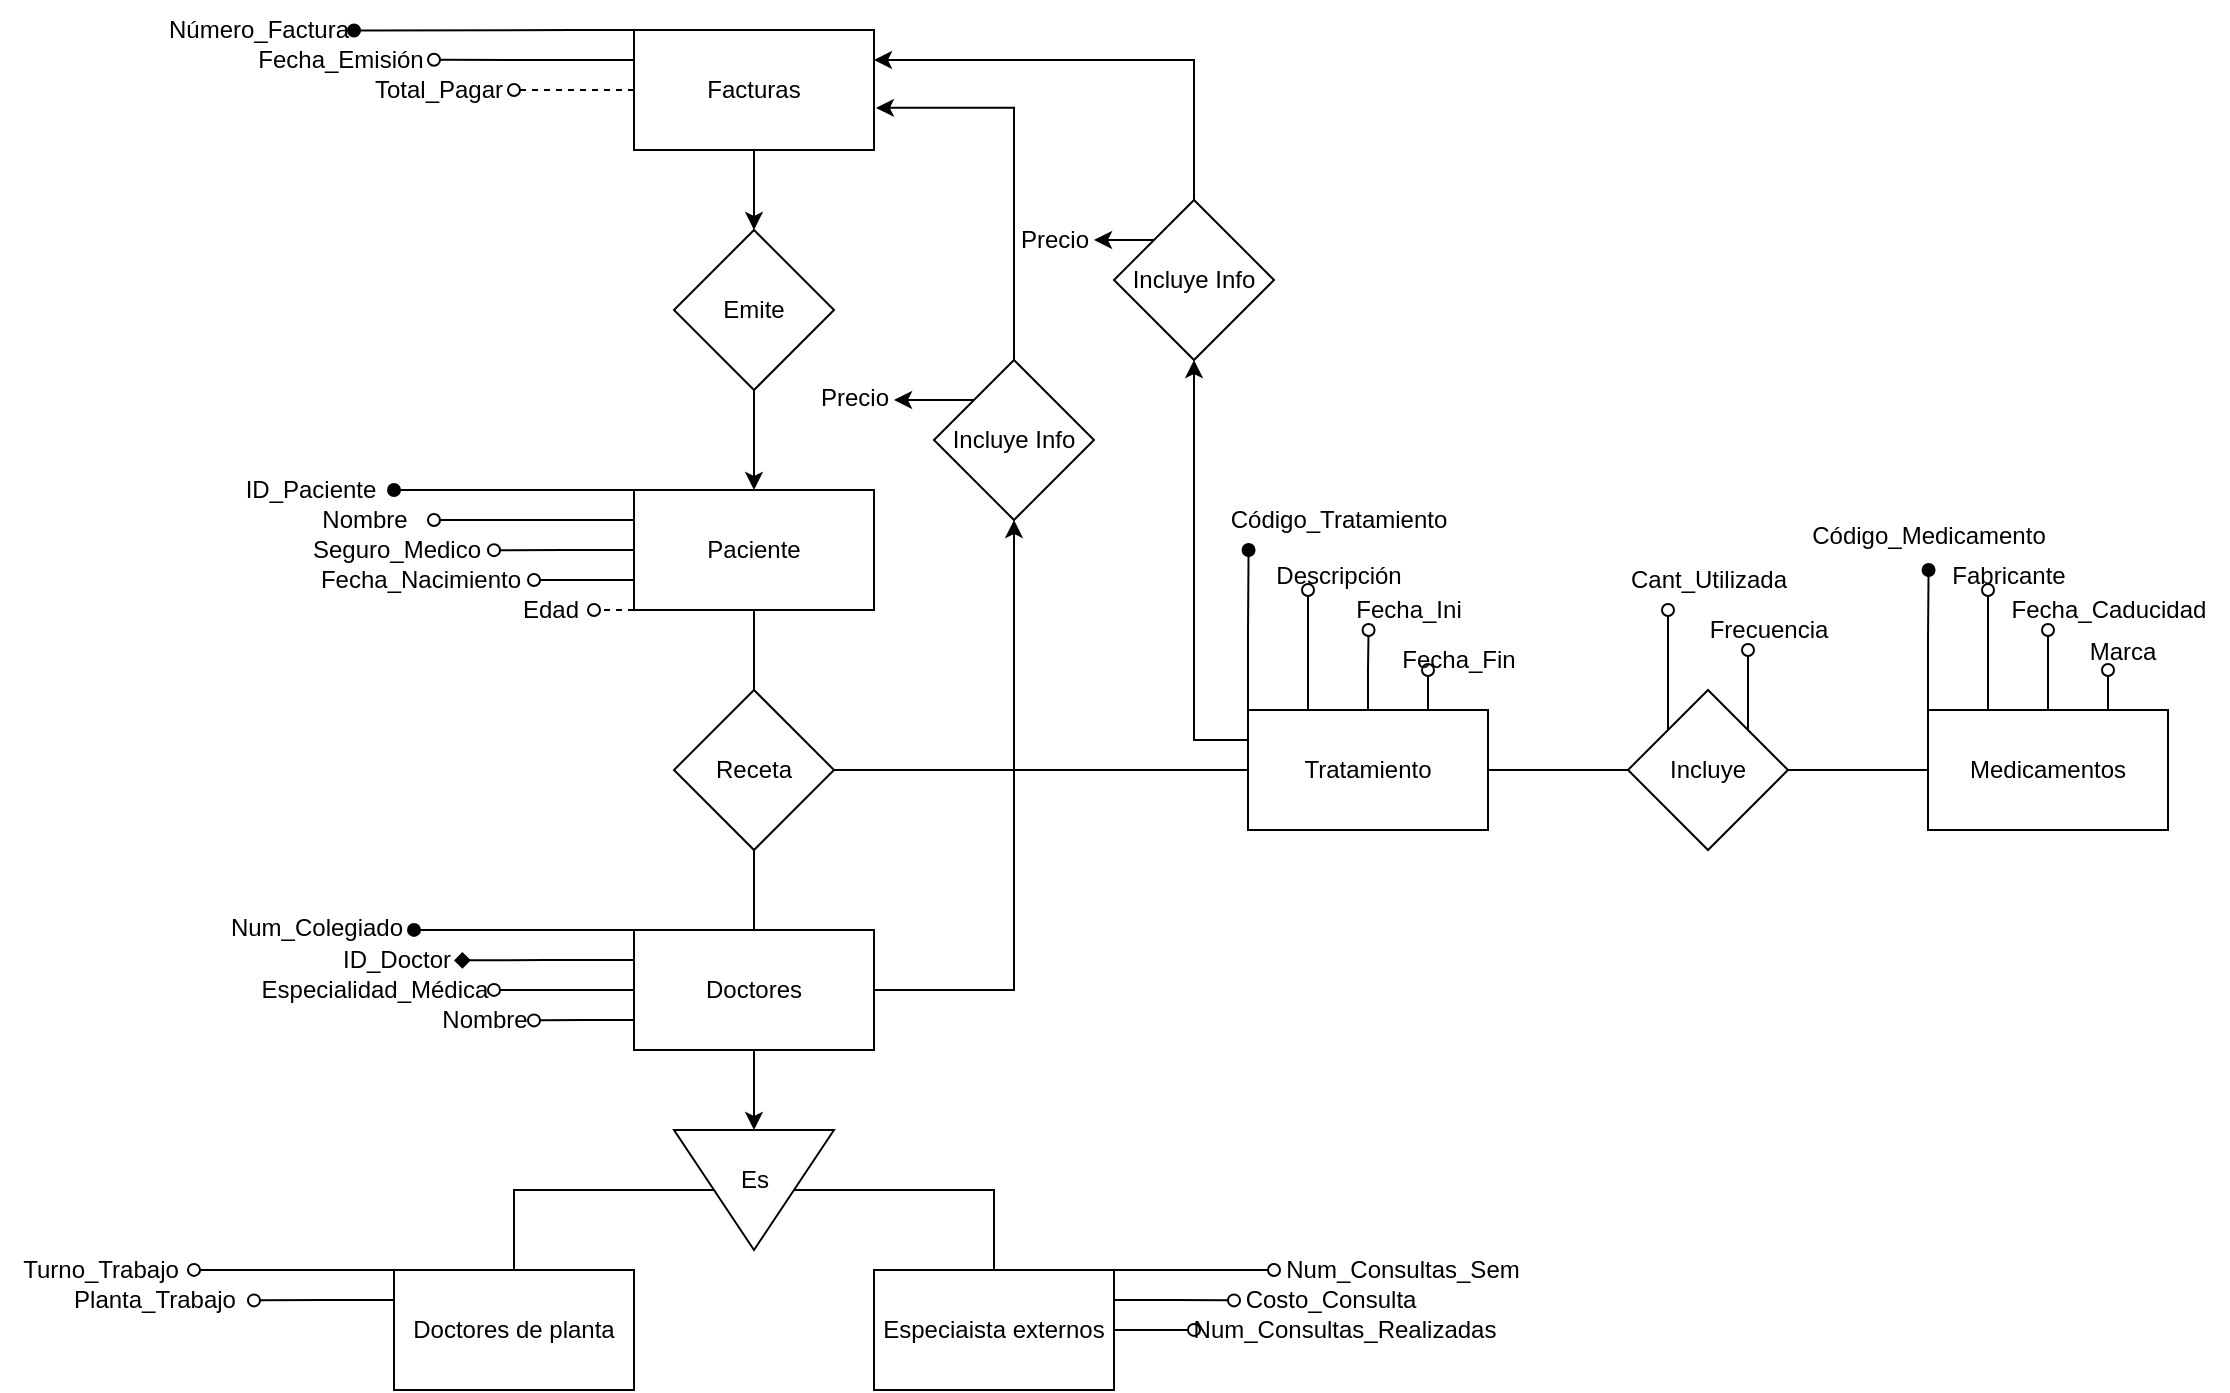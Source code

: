 <mxfile version="24.7.17">
  <diagram name="Page-1" id="iGj-eRIgSe5eBF_e4WAJ">
    <mxGraphModel dx="1180" dy="1590" grid="1" gridSize="10" guides="1" tooltips="1" connect="1" arrows="1" fold="1" page="1" pageScale="1" pageWidth="827" pageHeight="1169" math="0" shadow="0">
      <root>
        <mxCell id="0" />
        <mxCell id="1" parent="0" />
        <mxCell id="0KJFS4nAVPMvf3J-0yC1-14" value="" style="edgeStyle=orthogonalEdgeStyle;rounded=0;orthogonalLoop=1;jettySize=auto;html=1;endArrow=none;endFill=0;" edge="1" parent="1" source="0KJFS4nAVPMvf3J-0yC1-1" target="0KJFS4nAVPMvf3J-0yC1-13">
          <mxGeometry relative="1" as="geometry" />
        </mxCell>
        <mxCell id="0KJFS4nAVPMvf3J-0yC1-26" style="edgeStyle=orthogonalEdgeStyle;rounded=0;orthogonalLoop=1;jettySize=auto;html=1;exitX=0;exitY=0;exitDx=0;exitDy=0;endArrow=oval;endFill=1;" edge="1" parent="1" source="0KJFS4nAVPMvf3J-0yC1-1">
          <mxGeometry relative="1" as="geometry">
            <mxPoint x="-270" y="90" as="targetPoint" />
            <Array as="points">
              <mxPoint x="-240" y="90" />
              <mxPoint x="-240" y="90" />
            </Array>
          </mxGeometry>
        </mxCell>
        <mxCell id="0KJFS4nAVPMvf3J-0yC1-28" style="edgeStyle=orthogonalEdgeStyle;rounded=0;orthogonalLoop=1;jettySize=auto;html=1;exitX=0;exitY=0.25;exitDx=0;exitDy=0;endArrow=oval;endFill=0;" edge="1" parent="1" source="0KJFS4nAVPMvf3J-0yC1-1">
          <mxGeometry relative="1" as="geometry">
            <mxPoint x="-250" y="105" as="targetPoint" />
          </mxGeometry>
        </mxCell>
        <mxCell id="0KJFS4nAVPMvf3J-0yC1-30" style="edgeStyle=orthogonalEdgeStyle;rounded=0;orthogonalLoop=1;jettySize=auto;html=1;exitX=0;exitY=0.5;exitDx=0;exitDy=0;endArrow=oval;endFill=0;" edge="1" parent="1" source="0KJFS4nAVPMvf3J-0yC1-1">
          <mxGeometry relative="1" as="geometry">
            <mxPoint x="-220" y="120.08" as="targetPoint" />
          </mxGeometry>
        </mxCell>
        <mxCell id="0KJFS4nAVPMvf3J-0yC1-31" style="edgeStyle=orthogonalEdgeStyle;rounded=0;orthogonalLoop=1;jettySize=auto;html=1;exitX=0;exitY=0.75;exitDx=0;exitDy=0;endArrow=oval;endFill=0;" edge="1" parent="1" source="0KJFS4nAVPMvf3J-0yC1-1">
          <mxGeometry relative="1" as="geometry">
            <mxPoint x="-200" y="135.023" as="targetPoint" />
          </mxGeometry>
        </mxCell>
        <mxCell id="0KJFS4nAVPMvf3J-0yC1-32" style="edgeStyle=orthogonalEdgeStyle;rounded=0;orthogonalLoop=1;jettySize=auto;html=1;exitX=0;exitY=1;exitDx=0;exitDy=0;endArrow=oval;endFill=0;dashed=1;" edge="1" parent="1" source="0KJFS4nAVPMvf3J-0yC1-1">
          <mxGeometry relative="1" as="geometry">
            <mxPoint x="-170" y="149.966" as="targetPoint" />
          </mxGeometry>
        </mxCell>
        <mxCell id="0KJFS4nAVPMvf3J-0yC1-1" value="Paciente" style="rounded=0;whiteSpace=wrap;html=1;" vertex="1" parent="1">
          <mxGeometry x="-150" y="90" width="120" height="60" as="geometry" />
        </mxCell>
        <mxCell id="0KJFS4nAVPMvf3J-0yC1-15" value="" style="edgeStyle=orthogonalEdgeStyle;rounded=0;orthogonalLoop=1;jettySize=auto;html=1;endArrow=none;endFill=0;" edge="1" parent="1" source="0KJFS4nAVPMvf3J-0yC1-2" target="0KJFS4nAVPMvf3J-0yC1-13">
          <mxGeometry relative="1" as="geometry" />
        </mxCell>
        <mxCell id="0KJFS4nAVPMvf3J-0yC1-20" value="" style="edgeStyle=orthogonalEdgeStyle;rounded=0;orthogonalLoop=1;jettySize=auto;html=1;" edge="1" parent="1" source="0KJFS4nAVPMvf3J-0yC1-2" target="0KJFS4nAVPMvf3J-0yC1-16">
          <mxGeometry relative="1" as="geometry" />
        </mxCell>
        <mxCell id="0KJFS4nAVPMvf3J-0yC1-38" style="edgeStyle=orthogonalEdgeStyle;rounded=0;orthogonalLoop=1;jettySize=auto;html=1;exitX=0;exitY=0;exitDx=0;exitDy=0;endArrow=oval;endFill=1;" edge="1" parent="1" source="0KJFS4nAVPMvf3J-0yC1-2">
          <mxGeometry relative="1" as="geometry">
            <mxPoint x="-260" y="309.952" as="targetPoint" />
            <Array as="points">
              <mxPoint x="-230" y="310" />
              <mxPoint x="-230" y="310" />
            </Array>
          </mxGeometry>
        </mxCell>
        <mxCell id="0KJFS4nAVPMvf3J-0yC1-39" style="edgeStyle=orthogonalEdgeStyle;rounded=0;orthogonalLoop=1;jettySize=auto;html=1;exitX=0;exitY=0.25;exitDx=0;exitDy=0;endArrow=diamond;endFill=1;" edge="1" parent="1" source="0KJFS4nAVPMvf3J-0yC1-2">
          <mxGeometry relative="1" as="geometry">
            <mxPoint x="-240" y="325.19" as="targetPoint" />
          </mxGeometry>
        </mxCell>
        <mxCell id="0KJFS4nAVPMvf3J-0yC1-40" style="edgeStyle=orthogonalEdgeStyle;rounded=0;orthogonalLoop=1;jettySize=auto;html=1;exitX=0;exitY=0.5;exitDx=0;exitDy=0;endArrow=oval;endFill=0;" edge="1" parent="1" source="0KJFS4nAVPMvf3J-0yC1-2">
          <mxGeometry relative="1" as="geometry">
            <mxPoint x="-220" y="339.952" as="targetPoint" />
          </mxGeometry>
        </mxCell>
        <mxCell id="0KJFS4nAVPMvf3J-0yC1-41" style="edgeStyle=orthogonalEdgeStyle;rounded=0;orthogonalLoop=1;jettySize=auto;html=1;exitX=0;exitY=0.75;exitDx=0;exitDy=0;endArrow=oval;endFill=0;" edge="1" parent="1" source="0KJFS4nAVPMvf3J-0yC1-2">
          <mxGeometry relative="1" as="geometry">
            <mxPoint x="-200" y="355.19" as="targetPoint" />
          </mxGeometry>
        </mxCell>
        <mxCell id="0KJFS4nAVPMvf3J-0yC1-94" value="" style="edgeStyle=orthogonalEdgeStyle;rounded=0;orthogonalLoop=1;jettySize=auto;html=1;" edge="1" parent="1" source="0KJFS4nAVPMvf3J-0yC1-2" target="0KJFS4nAVPMvf3J-0yC1-93">
          <mxGeometry relative="1" as="geometry" />
        </mxCell>
        <mxCell id="0KJFS4nAVPMvf3J-0yC1-2" value="Doctores" style="rounded=0;whiteSpace=wrap;html=1;" vertex="1" parent="1">
          <mxGeometry x="-150" y="310" width="120" height="60" as="geometry" />
        </mxCell>
        <mxCell id="0KJFS4nAVPMvf3J-0yC1-48" style="edgeStyle=orthogonalEdgeStyle;rounded=0;orthogonalLoop=1;jettySize=auto;html=1;exitX=0;exitY=0;exitDx=0;exitDy=0;endArrow=oval;endFill=0;" edge="1" parent="1" source="0KJFS4nAVPMvf3J-0yC1-3">
          <mxGeometry relative="1" as="geometry">
            <mxPoint x="-370" y="479.952" as="targetPoint" />
            <Array as="points">
              <mxPoint x="-350" y="480" />
              <mxPoint x="-350" y="480" />
            </Array>
          </mxGeometry>
        </mxCell>
        <mxCell id="0KJFS4nAVPMvf3J-0yC1-49" style="edgeStyle=orthogonalEdgeStyle;rounded=0;orthogonalLoop=1;jettySize=auto;html=1;exitX=0;exitY=0.25;exitDx=0;exitDy=0;endArrow=oval;endFill=0;" edge="1" parent="1" source="0KJFS4nAVPMvf3J-0yC1-3">
          <mxGeometry relative="1" as="geometry">
            <mxPoint x="-340" y="495.19" as="targetPoint" />
          </mxGeometry>
        </mxCell>
        <mxCell id="0KJFS4nAVPMvf3J-0yC1-3" value="Doctores de planta" style="rounded=0;whiteSpace=wrap;html=1;" vertex="1" parent="1">
          <mxGeometry x="-270" y="480" width="120" height="60" as="geometry" />
        </mxCell>
        <mxCell id="0KJFS4nAVPMvf3J-0yC1-53" style="edgeStyle=orthogonalEdgeStyle;rounded=0;orthogonalLoop=1;jettySize=auto;html=1;exitX=1;exitY=0;exitDx=0;exitDy=0;endArrow=oval;endFill=0;" edge="1" parent="1" source="0KJFS4nAVPMvf3J-0yC1-4">
          <mxGeometry relative="1" as="geometry">
            <mxPoint x="170" y="480" as="targetPoint" />
            <Array as="points">
              <mxPoint x="140" y="480" />
              <mxPoint x="140" y="480" />
            </Array>
          </mxGeometry>
        </mxCell>
        <mxCell id="0KJFS4nAVPMvf3J-0yC1-54" style="edgeStyle=orthogonalEdgeStyle;rounded=0;orthogonalLoop=1;jettySize=auto;html=1;exitX=1;exitY=0.25;exitDx=0;exitDy=0;endArrow=oval;endFill=0;" edge="1" parent="1" source="0KJFS4nAVPMvf3J-0yC1-4">
          <mxGeometry relative="1" as="geometry">
            <mxPoint x="150" y="495.19" as="targetPoint" />
          </mxGeometry>
        </mxCell>
        <mxCell id="0KJFS4nAVPMvf3J-0yC1-55" style="edgeStyle=orthogonalEdgeStyle;rounded=0;orthogonalLoop=1;jettySize=auto;html=1;exitX=1;exitY=0.5;exitDx=0;exitDy=0;endArrow=oval;endFill=0;" edge="1" parent="1" source="0KJFS4nAVPMvf3J-0yC1-4">
          <mxGeometry relative="1" as="geometry">
            <mxPoint x="130" y="509.952" as="targetPoint" />
          </mxGeometry>
        </mxCell>
        <mxCell id="0KJFS4nAVPMvf3J-0yC1-4" value="Especiaista externos" style="rounded=0;whiteSpace=wrap;html=1;" vertex="1" parent="1">
          <mxGeometry x="-30" y="480" width="120" height="60" as="geometry" />
        </mxCell>
        <mxCell id="0KJFS4nAVPMvf3J-0yC1-23" style="edgeStyle=orthogonalEdgeStyle;rounded=0;orthogonalLoop=1;jettySize=auto;html=1;entryX=1;entryY=0.5;entryDx=0;entryDy=0;endArrow=none;endFill=0;" edge="1" parent="1" source="0KJFS4nAVPMvf3J-0yC1-5" target="0KJFS4nAVPMvf3J-0yC1-13">
          <mxGeometry relative="1" as="geometry" />
        </mxCell>
        <mxCell id="0KJFS4nAVPMvf3J-0yC1-60" style="edgeStyle=orthogonalEdgeStyle;rounded=0;orthogonalLoop=1;jettySize=auto;html=1;exitX=0;exitY=0;exitDx=0;exitDy=0;endArrow=oval;endFill=1;" edge="1" parent="1" source="0KJFS4nAVPMvf3J-0yC1-5">
          <mxGeometry relative="1" as="geometry">
            <mxPoint x="157.286" y="120" as="targetPoint" />
          </mxGeometry>
        </mxCell>
        <mxCell id="0KJFS4nAVPMvf3J-0yC1-62" style="edgeStyle=orthogonalEdgeStyle;rounded=0;orthogonalLoop=1;jettySize=auto;html=1;exitX=0.25;exitY=0;exitDx=0;exitDy=0;endArrow=oval;endFill=0;" edge="1" parent="1" source="0KJFS4nAVPMvf3J-0yC1-5">
          <mxGeometry relative="1" as="geometry">
            <mxPoint x="187" y="140" as="targetPoint" />
          </mxGeometry>
        </mxCell>
        <mxCell id="0KJFS4nAVPMvf3J-0yC1-64" style="edgeStyle=orthogonalEdgeStyle;rounded=0;orthogonalLoop=1;jettySize=auto;html=1;exitX=0.5;exitY=0;exitDx=0;exitDy=0;endArrow=oval;endFill=0;" edge="1" parent="1" source="0KJFS4nAVPMvf3J-0yC1-5">
          <mxGeometry relative="1" as="geometry">
            <mxPoint x="217.286" y="160" as="targetPoint" />
          </mxGeometry>
        </mxCell>
        <mxCell id="0KJFS4nAVPMvf3J-0yC1-66" style="edgeStyle=orthogonalEdgeStyle;rounded=0;orthogonalLoop=1;jettySize=auto;html=1;exitX=0.75;exitY=0;exitDx=0;exitDy=0;endArrow=oval;endFill=0;" edge="1" parent="1" source="0KJFS4nAVPMvf3J-0yC1-5">
          <mxGeometry relative="1" as="geometry">
            <mxPoint x="247" y="180" as="targetPoint" />
          </mxGeometry>
        </mxCell>
        <mxCell id="0KJFS4nAVPMvf3J-0yC1-88" style="edgeStyle=orthogonalEdgeStyle;rounded=0;orthogonalLoop=1;jettySize=auto;html=1;exitX=0;exitY=0.25;exitDx=0;exitDy=0;entryX=0.5;entryY=1;entryDx=0;entryDy=0;" edge="1" parent="1" source="0KJFS4nAVPMvf3J-0yC1-5" target="0KJFS4nAVPMvf3J-0yC1-89">
          <mxGeometry relative="1" as="geometry">
            <mxPoint x="110" y="30" as="targetPoint" />
          </mxGeometry>
        </mxCell>
        <mxCell id="0KJFS4nAVPMvf3J-0yC1-5" value="Tratamiento" style="rounded=0;whiteSpace=wrap;html=1;" vertex="1" parent="1">
          <mxGeometry x="157" y="200" width="120" height="60" as="geometry" />
        </mxCell>
        <mxCell id="0KJFS4nAVPMvf3J-0yC1-18" value="" style="edgeStyle=orthogonalEdgeStyle;rounded=0;orthogonalLoop=1;jettySize=auto;html=1;endArrow=none;endFill=0;" edge="1" parent="1" source="0KJFS4nAVPMvf3J-0yC1-6" target="0KJFS4nAVPMvf3J-0yC1-17">
          <mxGeometry relative="1" as="geometry" />
        </mxCell>
        <mxCell id="0KJFS4nAVPMvf3J-0yC1-68" style="edgeStyle=orthogonalEdgeStyle;rounded=0;orthogonalLoop=1;jettySize=auto;html=1;exitX=0;exitY=0;exitDx=0;exitDy=0;endArrow=oval;endFill=1;" edge="1" parent="1" source="0KJFS4nAVPMvf3J-0yC1-6">
          <mxGeometry relative="1" as="geometry">
            <mxPoint x="497.286" y="130" as="targetPoint" />
          </mxGeometry>
        </mxCell>
        <mxCell id="0KJFS4nAVPMvf3J-0yC1-69" style="edgeStyle=orthogonalEdgeStyle;rounded=0;orthogonalLoop=1;jettySize=auto;html=1;exitX=0.25;exitY=0;exitDx=0;exitDy=0;endArrow=oval;endFill=0;" edge="1" parent="1" source="0KJFS4nAVPMvf3J-0yC1-6">
          <mxGeometry relative="1" as="geometry">
            <mxPoint x="527" y="140" as="targetPoint" />
          </mxGeometry>
        </mxCell>
        <mxCell id="0KJFS4nAVPMvf3J-0yC1-75" style="edgeStyle=orthogonalEdgeStyle;rounded=0;orthogonalLoop=1;jettySize=auto;html=1;exitX=0.5;exitY=0;exitDx=0;exitDy=0;endArrow=oval;endFill=0;" edge="1" parent="1" source="0KJFS4nAVPMvf3J-0yC1-6">
          <mxGeometry relative="1" as="geometry">
            <mxPoint x="557" y="160" as="targetPoint" />
            <Array as="points">
              <mxPoint x="557" y="160" />
            </Array>
          </mxGeometry>
        </mxCell>
        <mxCell id="0KJFS4nAVPMvf3J-0yC1-76" style="edgeStyle=orthogonalEdgeStyle;rounded=0;orthogonalLoop=1;jettySize=auto;html=1;exitX=0.75;exitY=0;exitDx=0;exitDy=0;endArrow=oval;endFill=0;" edge="1" parent="1" source="0KJFS4nAVPMvf3J-0yC1-6">
          <mxGeometry relative="1" as="geometry">
            <mxPoint x="587" y="180" as="targetPoint" />
          </mxGeometry>
        </mxCell>
        <mxCell id="0KJFS4nAVPMvf3J-0yC1-6" value="Medicamentos" style="rounded=0;whiteSpace=wrap;html=1;" vertex="1" parent="1">
          <mxGeometry x="497" y="200" width="120" height="60" as="geometry" />
        </mxCell>
        <mxCell id="0KJFS4nAVPMvf3J-0yC1-84" value="" style="edgeStyle=orthogonalEdgeStyle;rounded=0;orthogonalLoop=1;jettySize=auto;html=1;" edge="1" parent="1" source="0KJFS4nAVPMvf3J-0yC1-7" target="0KJFS4nAVPMvf3J-0yC1-83">
          <mxGeometry relative="1" as="geometry" />
        </mxCell>
        <mxCell id="0KJFS4nAVPMvf3J-0yC1-96" style="edgeStyle=orthogonalEdgeStyle;rounded=0;orthogonalLoop=1;jettySize=auto;html=1;exitX=0;exitY=0;exitDx=0;exitDy=0;endArrow=oval;endFill=1;" edge="1" parent="1" source="0KJFS4nAVPMvf3J-0yC1-7">
          <mxGeometry relative="1" as="geometry">
            <mxPoint x="-290" y="-139.73" as="targetPoint" />
            <Array as="points">
              <mxPoint x="-180" y="-140" />
              <mxPoint x="-180" y="-140" />
            </Array>
          </mxGeometry>
        </mxCell>
        <mxCell id="0KJFS4nAVPMvf3J-0yC1-97" style="edgeStyle=orthogonalEdgeStyle;rounded=0;orthogonalLoop=1;jettySize=auto;html=1;exitX=0;exitY=0.25;exitDx=0;exitDy=0;endArrow=oval;endFill=0;" edge="1" parent="1" source="0KJFS4nAVPMvf3J-0yC1-7">
          <mxGeometry relative="1" as="geometry">
            <mxPoint x="-250" y="-125.135" as="targetPoint" />
          </mxGeometry>
        </mxCell>
        <mxCell id="0KJFS4nAVPMvf3J-0yC1-98" style="edgeStyle=orthogonalEdgeStyle;rounded=0;orthogonalLoop=1;jettySize=auto;html=1;exitX=0;exitY=0.5;exitDx=0;exitDy=0;endArrow=oval;endFill=0;dashed=1;" edge="1" parent="1" source="0KJFS4nAVPMvf3J-0yC1-7">
          <mxGeometry relative="1" as="geometry">
            <mxPoint x="-210" y="-110" as="targetPoint" />
          </mxGeometry>
        </mxCell>
        <mxCell id="0KJFS4nAVPMvf3J-0yC1-7" value="Facturas" style="rounded=0;whiteSpace=wrap;html=1;" vertex="1" parent="1">
          <mxGeometry x="-150" y="-140" width="120" height="60" as="geometry" />
        </mxCell>
        <mxCell id="0KJFS4nAVPMvf3J-0yC1-13" value="Receta" style="rhombus;whiteSpace=wrap;html=1;rounded=0;" vertex="1" parent="1">
          <mxGeometry x="-130" y="190" width="80" height="80" as="geometry" />
        </mxCell>
        <mxCell id="0KJFS4nAVPMvf3J-0yC1-21" style="edgeStyle=orthogonalEdgeStyle;rounded=0;orthogonalLoop=1;jettySize=auto;html=1;exitX=0.5;exitY=1;exitDx=0;exitDy=0;entryX=0.5;entryY=0;entryDx=0;entryDy=0;endArrow=none;endFill=0;" edge="1" parent="1" source="0KJFS4nAVPMvf3J-0yC1-16" target="0KJFS4nAVPMvf3J-0yC1-3">
          <mxGeometry relative="1" as="geometry" />
        </mxCell>
        <mxCell id="0KJFS4nAVPMvf3J-0yC1-22" style="edgeStyle=orthogonalEdgeStyle;rounded=0;orthogonalLoop=1;jettySize=auto;html=1;exitX=0.5;exitY=0;exitDx=0;exitDy=0;entryX=0.5;entryY=0;entryDx=0;entryDy=0;endArrow=none;endFill=0;" edge="1" parent="1" source="0KJFS4nAVPMvf3J-0yC1-16" target="0KJFS4nAVPMvf3J-0yC1-4">
          <mxGeometry relative="1" as="geometry" />
        </mxCell>
        <mxCell id="0KJFS4nAVPMvf3J-0yC1-16" value="" style="triangle;whiteSpace=wrap;html=1;rotation=90;" vertex="1" parent="1">
          <mxGeometry x="-120" y="400" width="60" height="80" as="geometry" />
        </mxCell>
        <mxCell id="0KJFS4nAVPMvf3J-0yC1-19" value="" style="edgeStyle=orthogonalEdgeStyle;rounded=0;orthogonalLoop=1;jettySize=auto;html=1;endArrow=none;endFill=0;" edge="1" parent="1" source="0KJFS4nAVPMvf3J-0yC1-17" target="0KJFS4nAVPMvf3J-0yC1-5">
          <mxGeometry relative="1" as="geometry" />
        </mxCell>
        <mxCell id="0KJFS4nAVPMvf3J-0yC1-71" style="edgeStyle=orthogonalEdgeStyle;rounded=0;orthogonalLoop=1;jettySize=auto;html=1;exitX=0;exitY=0;exitDx=0;exitDy=0;endArrow=oval;endFill=0;" edge="1" parent="1" source="0KJFS4nAVPMvf3J-0yC1-17">
          <mxGeometry relative="1" as="geometry">
            <mxPoint x="367" y="150" as="targetPoint" />
          </mxGeometry>
        </mxCell>
        <mxCell id="0KJFS4nAVPMvf3J-0yC1-72" style="edgeStyle=orthogonalEdgeStyle;rounded=0;orthogonalLoop=1;jettySize=auto;html=1;exitX=1;exitY=0;exitDx=0;exitDy=0;endArrow=oval;endFill=0;" edge="1" parent="1" source="0KJFS4nAVPMvf3J-0yC1-17">
          <mxGeometry relative="1" as="geometry">
            <mxPoint x="407" y="170" as="targetPoint" />
          </mxGeometry>
        </mxCell>
        <mxCell id="0KJFS4nAVPMvf3J-0yC1-17" value="Incluye" style="rhombus;whiteSpace=wrap;html=1;rounded=0;" vertex="1" parent="1">
          <mxGeometry x="347" y="190" width="80" height="80" as="geometry" />
        </mxCell>
        <mxCell id="0KJFS4nAVPMvf3J-0yC1-24" value="Es" style="text;html=1;align=center;verticalAlign=middle;resizable=0;points=[];autosize=1;strokeColor=none;fillColor=none;" vertex="1" parent="1">
          <mxGeometry x="-110" y="420" width="40" height="30" as="geometry" />
        </mxCell>
        <mxCell id="0KJFS4nAVPMvf3J-0yC1-33" value="ID_Paciente" style="text;html=1;align=center;verticalAlign=middle;resizable=0;points=[];autosize=1;strokeColor=none;fillColor=none;" vertex="1" parent="1">
          <mxGeometry x="-357" y="75" width="90" height="30" as="geometry" />
        </mxCell>
        <mxCell id="0KJFS4nAVPMvf3J-0yC1-34" value="Nombre" style="text;html=1;align=center;verticalAlign=middle;resizable=0;points=[];autosize=1;strokeColor=none;fillColor=none;" vertex="1" parent="1">
          <mxGeometry x="-320" y="90" width="70" height="30" as="geometry" />
        </mxCell>
        <mxCell id="0KJFS4nAVPMvf3J-0yC1-35" value="Fecha_Nacimiento" style="text;html=1;align=center;verticalAlign=middle;resizable=0;points=[];autosize=1;strokeColor=none;fillColor=none;" vertex="1" parent="1">
          <mxGeometry x="-317" y="120" width="120" height="30" as="geometry" />
        </mxCell>
        <mxCell id="0KJFS4nAVPMvf3J-0yC1-36" value="Edad" style="text;html=1;align=center;verticalAlign=middle;resizable=0;points=[];autosize=1;strokeColor=none;fillColor=none;" vertex="1" parent="1">
          <mxGeometry x="-217" y="135" width="50" height="30" as="geometry" />
        </mxCell>
        <mxCell id="0KJFS4nAVPMvf3J-0yC1-37" value="Seguro_Medico" style="text;html=1;align=center;verticalAlign=middle;resizable=0;points=[];autosize=1;strokeColor=none;fillColor=none;" vertex="1" parent="1">
          <mxGeometry x="-324" y="105" width="110" height="30" as="geometry" />
        </mxCell>
        <mxCell id="0KJFS4nAVPMvf3J-0yC1-43" value="Num_Colegiado" style="text;html=1;align=center;verticalAlign=middle;resizable=0;points=[];autosize=1;strokeColor=none;fillColor=none;" vertex="1" parent="1">
          <mxGeometry x="-364" y="294" width="110" height="30" as="geometry" />
        </mxCell>
        <mxCell id="0KJFS4nAVPMvf3J-0yC1-44" value="Especialidad_Médica" style="text;html=1;align=center;verticalAlign=middle;resizable=0;points=[];autosize=1;strokeColor=none;fillColor=none;" vertex="1" parent="1">
          <mxGeometry x="-350" y="325" width="140" height="30" as="geometry" />
        </mxCell>
        <mxCell id="0KJFS4nAVPMvf3J-0yC1-45" value="ID_Doctor" style="text;html=1;align=center;verticalAlign=middle;resizable=0;points=[];autosize=1;strokeColor=none;fillColor=none;" vertex="1" parent="1">
          <mxGeometry x="-309" y="310" width="80" height="30" as="geometry" />
        </mxCell>
        <mxCell id="0KJFS4nAVPMvf3J-0yC1-47" value="Nombre" style="text;html=1;align=center;verticalAlign=middle;resizable=0;points=[];autosize=1;strokeColor=none;fillColor=none;" vertex="1" parent="1">
          <mxGeometry x="-260" y="340" width="70" height="30" as="geometry" />
        </mxCell>
        <mxCell id="0KJFS4nAVPMvf3J-0yC1-50" value="Turno_Trabajo" style="text;html=1;align=center;verticalAlign=middle;resizable=0;points=[];autosize=1;strokeColor=none;fillColor=none;" vertex="1" parent="1">
          <mxGeometry x="-467" y="465" width="100" height="30" as="geometry" />
        </mxCell>
        <mxCell id="0KJFS4nAVPMvf3J-0yC1-51" value="Planta_Trabajo" style="text;html=1;align=center;verticalAlign=middle;resizable=0;points=[];autosize=1;strokeColor=none;fillColor=none;" vertex="1" parent="1">
          <mxGeometry x="-440" y="480" width="100" height="30" as="geometry" />
        </mxCell>
        <mxCell id="0KJFS4nAVPMvf3J-0yC1-57" value="Num_Consultas_Sem" style="text;html=1;align=center;verticalAlign=middle;resizable=0;points=[];autosize=1;strokeColor=none;fillColor=none;" vertex="1" parent="1">
          <mxGeometry x="164" y="465" width="140" height="30" as="geometry" />
        </mxCell>
        <mxCell id="0KJFS4nAVPMvf3J-0yC1-58" value="Costo_Consulta" style="text;html=1;align=center;verticalAlign=middle;resizable=0;points=[];autosize=1;strokeColor=none;fillColor=none;" vertex="1" parent="1">
          <mxGeometry x="143" y="480" width="110" height="30" as="geometry" />
        </mxCell>
        <mxCell id="0KJFS4nAVPMvf3J-0yC1-59" value="Num_Consultas_Realizadas" style="text;html=1;align=center;verticalAlign=middle;resizable=0;points=[];autosize=1;strokeColor=none;fillColor=none;" vertex="1" parent="1">
          <mxGeometry x="120" y="495" width="170" height="30" as="geometry" />
        </mxCell>
        <mxCell id="0KJFS4nAVPMvf3J-0yC1-61" value="Código_Tratamiento" style="text;html=1;align=center;verticalAlign=middle;resizable=0;points=[];autosize=1;strokeColor=none;fillColor=none;" vertex="1" parent="1">
          <mxGeometry x="137" y="90" width="130" height="30" as="geometry" />
        </mxCell>
        <mxCell id="0KJFS4nAVPMvf3J-0yC1-63" value="Descripción" style="text;html=1;align=center;verticalAlign=middle;resizable=0;points=[];autosize=1;strokeColor=none;fillColor=none;" vertex="1" parent="1">
          <mxGeometry x="157" y="118" width="90" height="30" as="geometry" />
        </mxCell>
        <mxCell id="0KJFS4nAVPMvf3J-0yC1-65" value="Fecha_Ini" style="text;html=1;align=center;verticalAlign=middle;resizable=0;points=[];autosize=1;strokeColor=none;fillColor=none;" vertex="1" parent="1">
          <mxGeometry x="197" y="135" width="80" height="30" as="geometry" />
        </mxCell>
        <mxCell id="0KJFS4nAVPMvf3J-0yC1-67" value="Fecha_Fin" style="text;html=1;align=center;verticalAlign=middle;resizable=0;points=[];autosize=1;strokeColor=none;fillColor=none;" vertex="1" parent="1">
          <mxGeometry x="222" y="160" width="80" height="30" as="geometry" />
        </mxCell>
        <mxCell id="0KJFS4nAVPMvf3J-0yC1-73" value="Cant_Utilizada" style="text;html=1;align=center;verticalAlign=middle;resizable=0;points=[];autosize=1;strokeColor=none;fillColor=none;" vertex="1" parent="1">
          <mxGeometry x="337" y="120" width="100" height="30" as="geometry" />
        </mxCell>
        <mxCell id="0KJFS4nAVPMvf3J-0yC1-74" value="Frecuencia" style="text;html=1;align=center;verticalAlign=middle;resizable=0;points=[];autosize=1;strokeColor=none;fillColor=none;" vertex="1" parent="1">
          <mxGeometry x="377" y="145" width="80" height="30" as="geometry" />
        </mxCell>
        <mxCell id="0KJFS4nAVPMvf3J-0yC1-77" value="Código_Medicamento" style="text;html=1;align=center;verticalAlign=middle;resizable=0;points=[];autosize=1;strokeColor=none;fillColor=none;" vertex="1" parent="1">
          <mxGeometry x="427" y="98" width="140" height="30" as="geometry" />
        </mxCell>
        <mxCell id="0KJFS4nAVPMvf3J-0yC1-78" value="Fabricante" style="text;html=1;align=center;verticalAlign=middle;resizable=0;points=[];autosize=1;strokeColor=none;fillColor=none;" vertex="1" parent="1">
          <mxGeometry x="497" y="118" width="80" height="30" as="geometry" />
        </mxCell>
        <mxCell id="0KJFS4nAVPMvf3J-0yC1-79" value="Fecha_Caducidad" style="text;html=1;align=center;verticalAlign=middle;resizable=0;points=[];autosize=1;strokeColor=none;fillColor=none;" vertex="1" parent="1">
          <mxGeometry x="527" y="135" width="120" height="30" as="geometry" />
        </mxCell>
        <mxCell id="0KJFS4nAVPMvf3J-0yC1-80" value="Marca" style="text;html=1;align=center;verticalAlign=middle;resizable=0;points=[];autosize=1;strokeColor=none;fillColor=none;" vertex="1" parent="1">
          <mxGeometry x="564" y="156" width="60" height="30" as="geometry" />
        </mxCell>
        <mxCell id="0KJFS4nAVPMvf3J-0yC1-85" value="" style="edgeStyle=orthogonalEdgeStyle;rounded=0;orthogonalLoop=1;jettySize=auto;html=1;" edge="1" parent="1" source="0KJFS4nAVPMvf3J-0yC1-83" target="0KJFS4nAVPMvf3J-0yC1-1">
          <mxGeometry relative="1" as="geometry" />
        </mxCell>
        <mxCell id="0KJFS4nAVPMvf3J-0yC1-83" value="Emite" style="rhombus;whiteSpace=wrap;html=1;rounded=0;" vertex="1" parent="1">
          <mxGeometry x="-130" y="-40" width="80" height="80" as="geometry" />
        </mxCell>
        <mxCell id="0KJFS4nAVPMvf3J-0yC1-91" style="edgeStyle=orthogonalEdgeStyle;rounded=0;orthogonalLoop=1;jettySize=auto;html=1;exitX=0.5;exitY=0;exitDx=0;exitDy=0;entryX=1;entryY=0.25;entryDx=0;entryDy=0;" edge="1" parent="1" source="0KJFS4nAVPMvf3J-0yC1-89" target="0KJFS4nAVPMvf3J-0yC1-7">
          <mxGeometry relative="1" as="geometry" />
        </mxCell>
        <mxCell id="0KJFS4nAVPMvf3J-0yC1-107" style="edgeStyle=orthogonalEdgeStyle;rounded=0;orthogonalLoop=1;jettySize=auto;html=1;exitX=0;exitY=0;exitDx=0;exitDy=0;" edge="1" parent="1" source="0KJFS4nAVPMvf3J-0yC1-89">
          <mxGeometry relative="1" as="geometry">
            <mxPoint x="80" y="-34.865" as="targetPoint" />
          </mxGeometry>
        </mxCell>
        <mxCell id="0KJFS4nAVPMvf3J-0yC1-89" value="Incluye Info" style="rhombus;whiteSpace=wrap;html=1;" vertex="1" parent="1">
          <mxGeometry x="90" y="-55" width="80" height="80" as="geometry" />
        </mxCell>
        <mxCell id="0KJFS4nAVPMvf3J-0yC1-105" style="edgeStyle=orthogonalEdgeStyle;rounded=0;orthogonalLoop=1;jettySize=auto;html=1;exitX=0;exitY=0;exitDx=0;exitDy=0;" edge="1" parent="1" source="0KJFS4nAVPMvf3J-0yC1-93">
          <mxGeometry relative="1" as="geometry">
            <mxPoint x="-20" y="45" as="targetPoint" />
          </mxGeometry>
        </mxCell>
        <mxCell id="0KJFS4nAVPMvf3J-0yC1-93" value="Incluye Info" style="rhombus;whiteSpace=wrap;html=1;rounded=0;" vertex="1" parent="1">
          <mxGeometry y="25" width="80" height="80" as="geometry" />
        </mxCell>
        <mxCell id="0KJFS4nAVPMvf3J-0yC1-95" style="edgeStyle=orthogonalEdgeStyle;rounded=0;orthogonalLoop=1;jettySize=auto;html=1;exitX=0.5;exitY=0;exitDx=0;exitDy=0;entryX=1.008;entryY=0.649;entryDx=0;entryDy=0;entryPerimeter=0;" edge="1" parent="1" source="0KJFS4nAVPMvf3J-0yC1-93" target="0KJFS4nAVPMvf3J-0yC1-7">
          <mxGeometry relative="1" as="geometry" />
        </mxCell>
        <mxCell id="0KJFS4nAVPMvf3J-0yC1-100" value="Número_Factura" style="text;html=1;align=center;verticalAlign=middle;resizable=0;points=[];autosize=1;strokeColor=none;fillColor=none;" vertex="1" parent="1">
          <mxGeometry x="-393" y="-155" width="110" height="30" as="geometry" />
        </mxCell>
        <mxCell id="0KJFS4nAVPMvf3J-0yC1-101" value="Fecha_Emisión" style="text;html=1;align=center;verticalAlign=middle;resizable=0;points=[];autosize=1;strokeColor=none;fillColor=none;" vertex="1" parent="1">
          <mxGeometry x="-352" y="-140" width="110" height="30" as="geometry" />
        </mxCell>
        <mxCell id="0KJFS4nAVPMvf3J-0yC1-103" value="Total_Pagar" style="text;html=1;align=center;verticalAlign=middle;resizable=0;points=[];autosize=1;strokeColor=none;fillColor=none;" vertex="1" parent="1">
          <mxGeometry x="-293" y="-125" width="90" height="30" as="geometry" />
        </mxCell>
        <mxCell id="0KJFS4nAVPMvf3J-0yC1-106" value="Precio" style="text;html=1;align=center;verticalAlign=middle;resizable=0;points=[];autosize=1;strokeColor=none;fillColor=none;" vertex="1" parent="1">
          <mxGeometry x="-70" y="29" width="60" height="30" as="geometry" />
        </mxCell>
        <mxCell id="0KJFS4nAVPMvf3J-0yC1-108" value="Precio" style="text;html=1;align=center;verticalAlign=middle;resizable=0;points=[];autosize=1;strokeColor=none;fillColor=none;" vertex="1" parent="1">
          <mxGeometry x="30" y="-50" width="60" height="30" as="geometry" />
        </mxCell>
      </root>
    </mxGraphModel>
  </diagram>
</mxfile>
